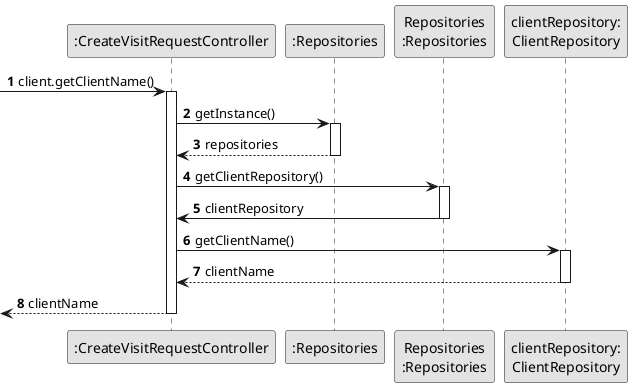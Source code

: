 @startuml
'https://plantuml.com/sequence-diagram
skinparam monochrome true
skinparam packageStyle rectangle
skinparam shadowing false

autonumber 1

participant ":CreateVisitRequestController" as CTRL
participant ":Repositories" as RepositorySingleton
participant "Repositories\n:Repositories" as PLAT
participant "clientRepository:\nClientRepository" as CLI


        -> CTRL : client.getClientName()
        activate CTRL


        CTRL -> RepositorySingleton : getInstance()
        activate RepositorySingleton

         RepositorySingleton --> CTRL: repositories
        deactivate RepositorySingleton

        CTRL -> PLAT : getClientRepository()
        activate PLAT

         PLAT -> CTRL : clientRepository
        deactivate PLAT

        CTRL -> CLI : getClientName()
        activate CLI


        CLI --> CTRL : clientName
        deactivate CLI




        <-- CTRL : clientName
        deactivate CTRL

@enduml